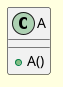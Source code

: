 
@startuml
skinparam fontcolor blue
skinparam backgroundcolor lightyellow
skinparam classFontSize 14
skinparam classBorderColor black

class A {
  +A()
}
@enduml
